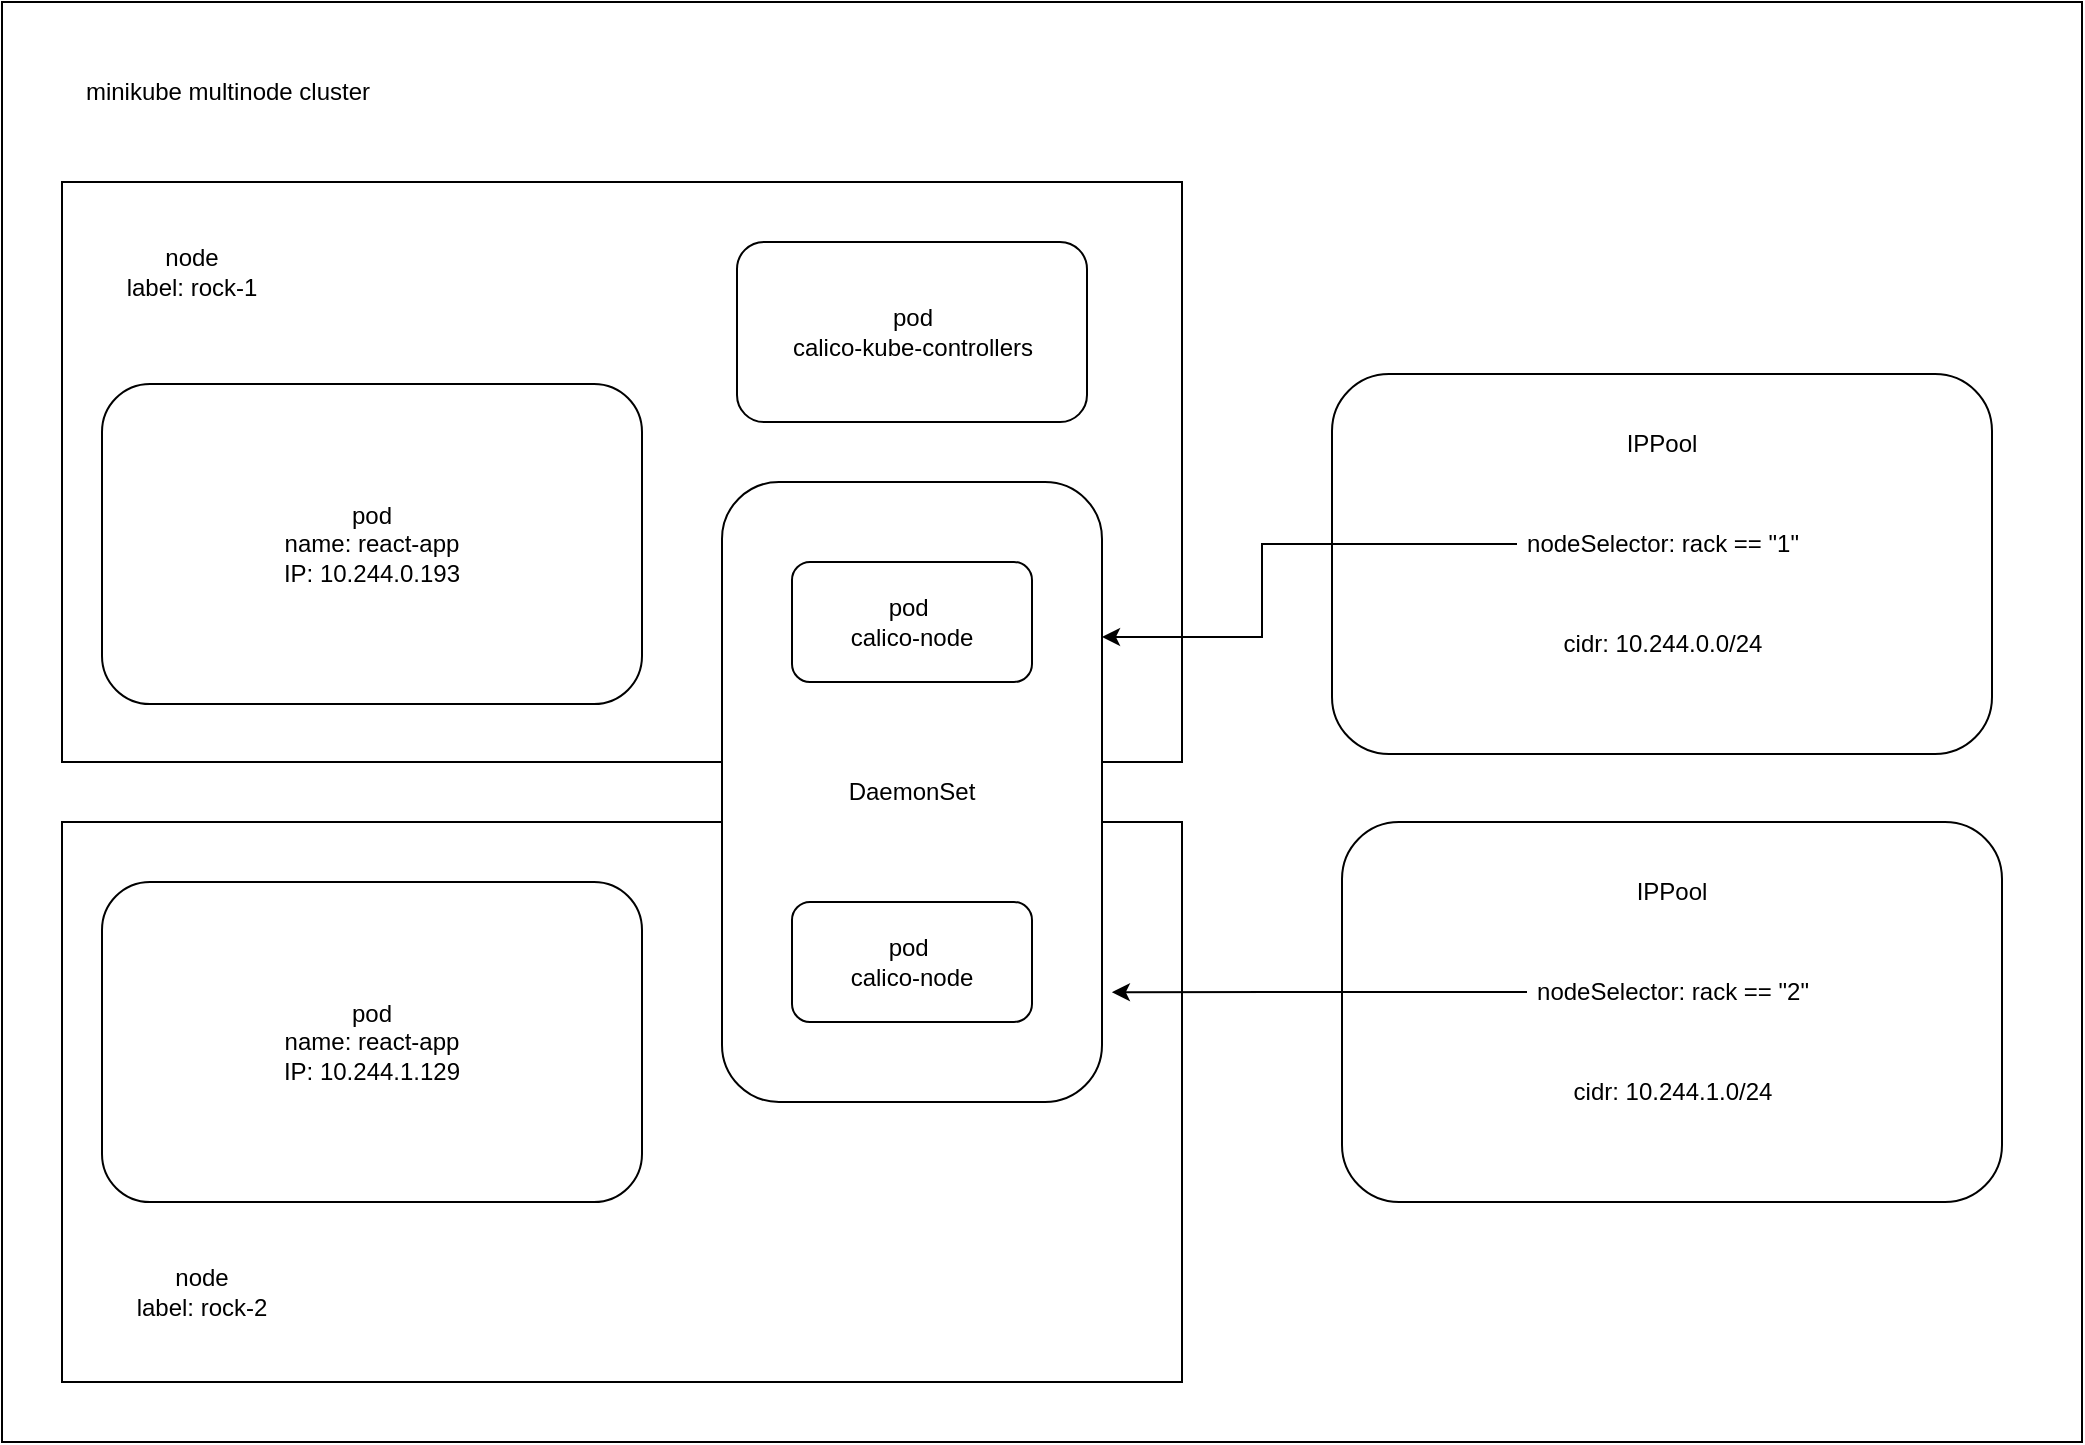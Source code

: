 <mxfile version="22.0.2" type="device">
  <diagram name="Страница — 1" id="Im1ipqhpt82EnKc-YsLn">
    <mxGraphModel dx="1209" dy="899" grid="1" gridSize="10" guides="1" tooltips="1" connect="1" arrows="1" fold="1" page="1" pageScale="1" pageWidth="827" pageHeight="1169" math="0" shadow="0">
      <root>
        <mxCell id="0" />
        <mxCell id="1" parent="0" />
        <mxCell id="Su1JqUyBw2d44-asGErX-6" value="" style="rounded=0;whiteSpace=wrap;html=1;" vertex="1" parent="1">
          <mxGeometry x="10" y="100" width="1040" height="720" as="geometry" />
        </mxCell>
        <mxCell id="Su1JqUyBw2d44-asGErX-2" value="" style="rounded=0;whiteSpace=wrap;html=1;" vertex="1" parent="1">
          <mxGeometry x="40" y="190" width="560" height="290" as="geometry" />
        </mxCell>
        <mxCell id="Su1JqUyBw2d44-asGErX-3" value="" style="rounded=0;whiteSpace=wrap;html=1;" vertex="1" parent="1">
          <mxGeometry x="40" y="510" width="560" height="280" as="geometry" />
        </mxCell>
        <mxCell id="Su1JqUyBw2d44-asGErX-4" value="node&lt;br&gt;label: rock-1" style="text;html=1;strokeColor=none;fillColor=none;align=center;verticalAlign=middle;whiteSpace=wrap;rounded=0;" vertex="1" parent="1">
          <mxGeometry x="60" y="220" width="90" height="30" as="geometry" />
        </mxCell>
        <mxCell id="Su1JqUyBw2d44-asGErX-5" value="node&lt;br&gt;label: rock-2" style="text;html=1;strokeColor=none;fillColor=none;align=center;verticalAlign=middle;whiteSpace=wrap;rounded=0;" vertex="1" parent="1">
          <mxGeometry x="60" y="730" width="100" height="30" as="geometry" />
        </mxCell>
        <mxCell id="Su1JqUyBw2d44-asGErX-7" value="minikube multinode cluster" style="text;html=1;strokeColor=none;fillColor=none;align=center;verticalAlign=middle;whiteSpace=wrap;rounded=0;" vertex="1" parent="1">
          <mxGeometry x="40" y="130" width="166" height="30" as="geometry" />
        </mxCell>
        <mxCell id="Su1JqUyBw2d44-asGErX-8" value="" style="rounded=1;whiteSpace=wrap;html=1;" vertex="1" parent="1">
          <mxGeometry x="675" y="286" width="330" height="190" as="geometry" />
        </mxCell>
        <mxCell id="Su1JqUyBw2d44-asGErX-9" value="IPPool" style="text;html=1;strokeColor=none;fillColor=none;align=center;verticalAlign=middle;whiteSpace=wrap;rounded=0;" vertex="1" parent="1">
          <mxGeometry x="810" y="306" width="60" height="30" as="geometry" />
        </mxCell>
        <mxCell id="Su1JqUyBw2d44-asGErX-12" value="nodeSelector: rack == &quot;1&quot;" style="text;html=1;strokeColor=none;fillColor=none;align=center;verticalAlign=middle;whiteSpace=wrap;rounded=0;" vertex="1" parent="1">
          <mxGeometry x="767.5" y="356" width="145" height="30" as="geometry" />
        </mxCell>
        <mxCell id="Su1JqUyBw2d44-asGErX-13" style="edgeStyle=orthogonalEdgeStyle;rounded=0;orthogonalLoop=1;jettySize=auto;html=1;exitX=0;exitY=0.5;exitDx=0;exitDy=0;entryX=1;entryY=0.25;entryDx=0;entryDy=0;" edge="1" parent="1" source="Su1JqUyBw2d44-asGErX-12" target="Su1JqUyBw2d44-asGErX-20">
          <mxGeometry relative="1" as="geometry">
            <Array as="points">
              <mxPoint x="640" y="371" />
              <mxPoint x="640" y="418" />
            </Array>
          </mxGeometry>
        </mxCell>
        <mxCell id="Su1JqUyBw2d44-asGErX-14" value="cidr: 10.244.0.0/24" style="text;html=1;strokeColor=none;fillColor=none;align=center;verticalAlign=middle;whiteSpace=wrap;rounded=0;" vertex="1" parent="1">
          <mxGeometry x="767.5" y="406" width="145" height="30" as="geometry" />
        </mxCell>
        <mxCell id="Su1JqUyBw2d44-asGErX-15" value="" style="rounded=1;whiteSpace=wrap;html=1;" vertex="1" parent="1">
          <mxGeometry x="680" y="510" width="330" height="190" as="geometry" />
        </mxCell>
        <mxCell id="Su1JqUyBw2d44-asGErX-16" value="IPPool" style="text;html=1;strokeColor=none;fillColor=none;align=center;verticalAlign=middle;whiteSpace=wrap;rounded=0;" vertex="1" parent="1">
          <mxGeometry x="815" y="530" width="60" height="30" as="geometry" />
        </mxCell>
        <mxCell id="Su1JqUyBw2d44-asGErX-17" value="nodeSelector: rack == &quot;2&quot;" style="text;html=1;strokeColor=none;fillColor=none;align=center;verticalAlign=middle;whiteSpace=wrap;rounded=0;" vertex="1" parent="1">
          <mxGeometry x="772.5" y="580" width="145" height="30" as="geometry" />
        </mxCell>
        <mxCell id="Su1JqUyBw2d44-asGErX-18" value="cidr: 10.244.1.0/24" style="text;html=1;strokeColor=none;fillColor=none;align=center;verticalAlign=middle;whiteSpace=wrap;rounded=0;" vertex="1" parent="1">
          <mxGeometry x="772.5" y="630" width="145" height="30" as="geometry" />
        </mxCell>
        <mxCell id="Su1JqUyBw2d44-asGErX-19" style="edgeStyle=orthogonalEdgeStyle;rounded=0;orthogonalLoop=1;jettySize=auto;html=1;exitX=0;exitY=0.5;exitDx=0;exitDy=0;entryX=1.026;entryY=0.823;entryDx=0;entryDy=0;entryPerimeter=0;" edge="1" parent="1" source="Su1JqUyBw2d44-asGErX-17" target="Su1JqUyBw2d44-asGErX-20">
          <mxGeometry relative="1" as="geometry" />
        </mxCell>
        <mxCell id="Su1JqUyBw2d44-asGErX-20" value="" style="rounded=1;whiteSpace=wrap;html=1;" vertex="1" parent="1">
          <mxGeometry x="370" y="340" width="190" height="310" as="geometry" />
        </mxCell>
        <mxCell id="Su1JqUyBw2d44-asGErX-21" value="DaemonSet" style="text;html=1;strokeColor=none;fillColor=none;align=center;verticalAlign=middle;whiteSpace=wrap;rounded=0;" vertex="1" parent="1">
          <mxGeometry x="435" y="480" width="60" height="30" as="geometry" />
        </mxCell>
        <mxCell id="Su1JqUyBw2d44-asGErX-22" value="pod&amp;nbsp;&lt;br&gt;calico-node" style="rounded=1;whiteSpace=wrap;html=1;" vertex="1" parent="1">
          <mxGeometry x="405" y="380" width="120" height="60" as="geometry" />
        </mxCell>
        <mxCell id="Su1JqUyBw2d44-asGErX-23" value="pod&amp;nbsp;&lt;br&gt;calico-node" style="rounded=1;whiteSpace=wrap;html=1;" vertex="1" parent="1">
          <mxGeometry x="405" y="550" width="120" height="60" as="geometry" />
        </mxCell>
        <mxCell id="Su1JqUyBw2d44-asGErX-24" value="pod&lt;br&gt;calico-kube-controllers" style="rounded=1;whiteSpace=wrap;html=1;" vertex="1" parent="1">
          <mxGeometry x="377.5" y="220" width="175" height="90" as="geometry" />
        </mxCell>
        <mxCell id="Su1JqUyBw2d44-asGErX-25" value="pod&lt;br&gt;name:&amp;nbsp;react-app&lt;br&gt;IP:&amp;nbsp;10.244.1.129" style="rounded=1;whiteSpace=wrap;html=1;" vertex="1" parent="1">
          <mxGeometry x="60" y="540" width="270" height="160" as="geometry" />
        </mxCell>
        <mxCell id="Su1JqUyBw2d44-asGErX-26" value="pod&lt;br&gt;name:&amp;nbsp;react-app&lt;br&gt;IP:&amp;nbsp;10.244.0.193" style="rounded=1;whiteSpace=wrap;html=1;" vertex="1" parent="1">
          <mxGeometry x="60" y="291" width="270" height="160" as="geometry" />
        </mxCell>
      </root>
    </mxGraphModel>
  </diagram>
</mxfile>
